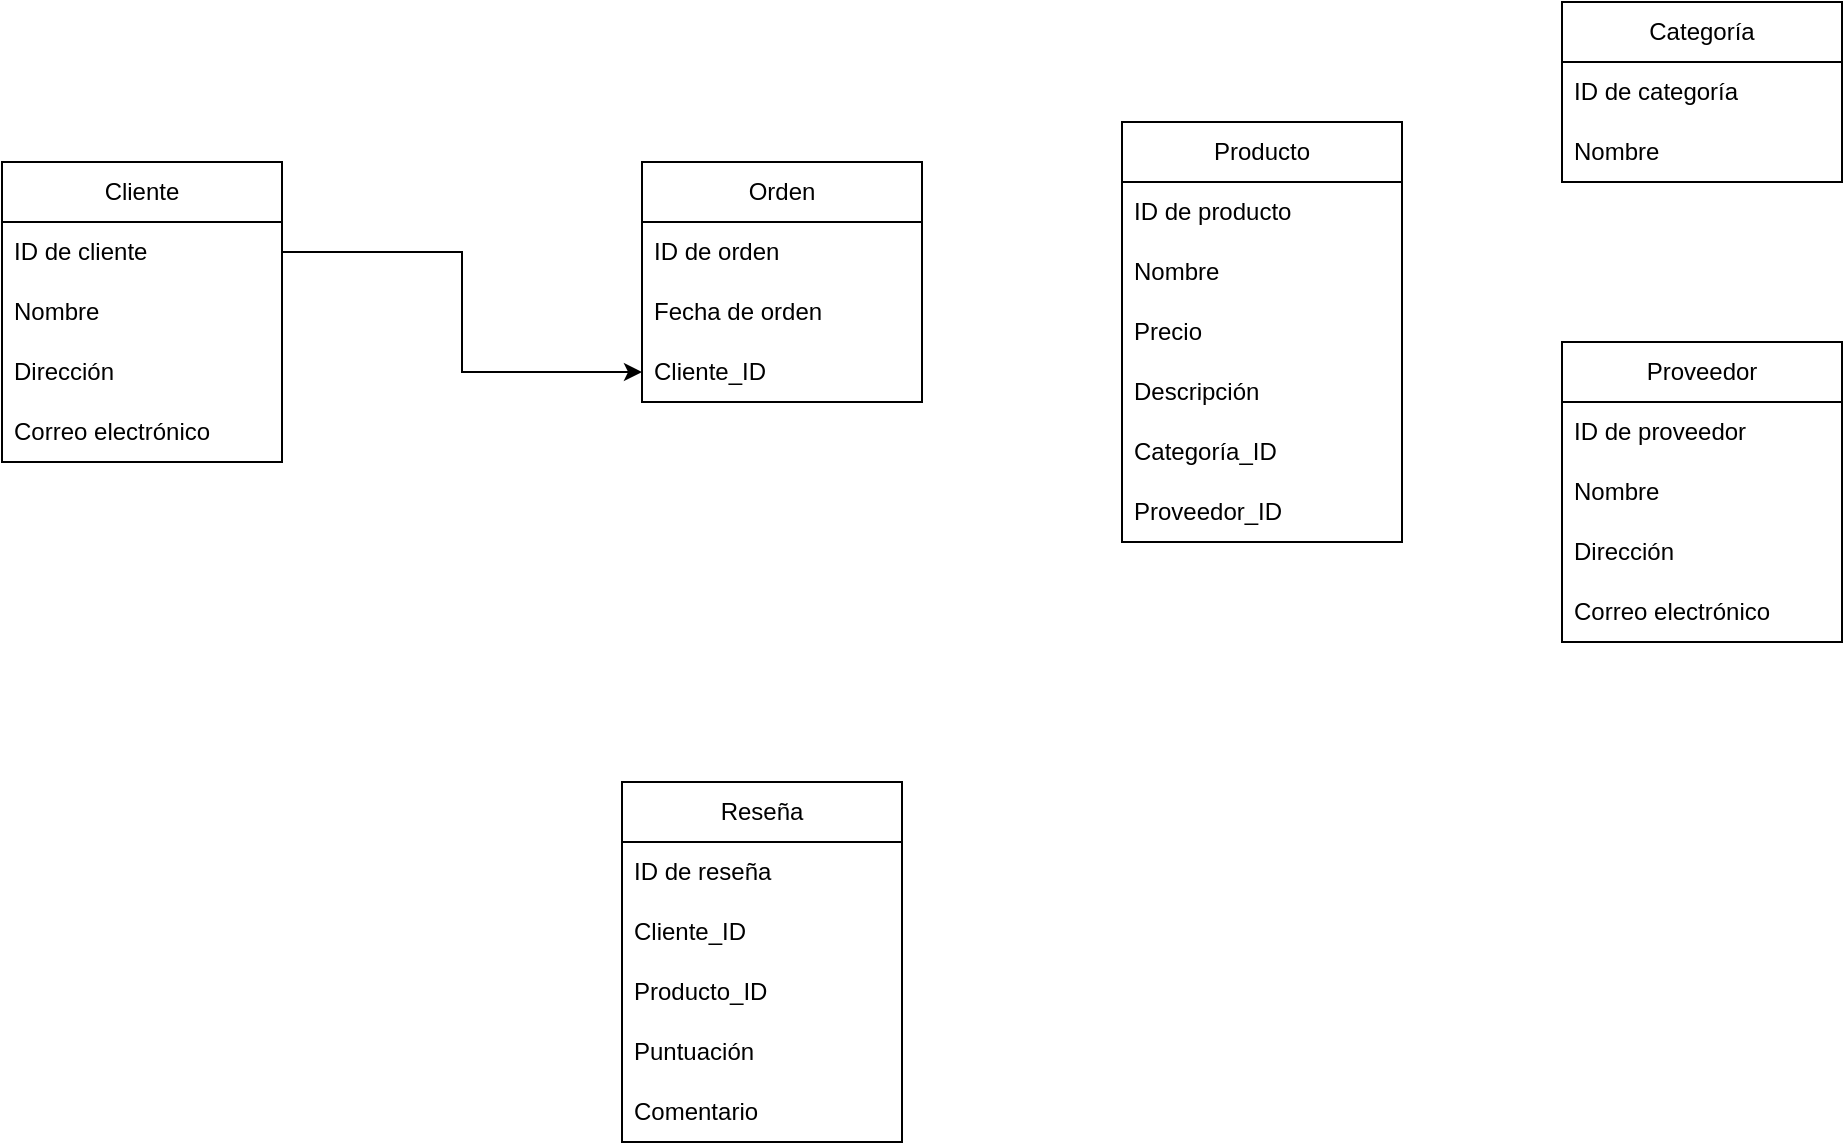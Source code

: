 <mxfile version="22.0.8" type="github">
  <diagram name="Página-1" id="e0zOhhe2q89WlAOP9Lz5">
    <mxGraphModel dx="2213" dy="717" grid="1" gridSize="10" guides="1" tooltips="1" connect="1" arrows="1" fold="1" page="1" pageScale="1" pageWidth="827" pageHeight="1169" math="0" shadow="0">
      <root>
        <mxCell id="0" />
        <mxCell id="1" parent="0" />
        <mxCell id="TwKOqNbLl68khriAdc0d-2" value="Cliente" style="swimlane;fontStyle=0;childLayout=stackLayout;horizontal=1;startSize=30;horizontalStack=0;resizeParent=1;resizeParentMax=0;resizeLast=0;collapsible=1;marginBottom=0;whiteSpace=wrap;html=1;" vertex="1" parent="1">
          <mxGeometry x="-240" y="240" width="140" height="150" as="geometry">
            <mxRectangle x="340" y="200" width="80" height="30" as="alternateBounds" />
          </mxGeometry>
        </mxCell>
        <mxCell id="TwKOqNbLl68khriAdc0d-3" value="ID de cliente" style="text;strokeColor=none;fillColor=none;align=left;verticalAlign=middle;spacingLeft=4;spacingRight=4;overflow=hidden;points=[[0,0.5],[1,0.5]];portConstraint=eastwest;rotatable=0;whiteSpace=wrap;html=1;" vertex="1" parent="TwKOqNbLl68khriAdc0d-2">
          <mxGeometry y="30" width="140" height="30" as="geometry" />
        </mxCell>
        <mxCell id="TwKOqNbLl68khriAdc0d-4" value="Nombre" style="text;strokeColor=none;fillColor=none;align=left;verticalAlign=middle;spacingLeft=4;spacingRight=4;overflow=hidden;points=[[0,0.5],[1,0.5]];portConstraint=eastwest;rotatable=0;whiteSpace=wrap;html=1;" vertex="1" parent="TwKOqNbLl68khriAdc0d-2">
          <mxGeometry y="60" width="140" height="30" as="geometry" />
        </mxCell>
        <mxCell id="TwKOqNbLl68khriAdc0d-5" value="Dirección" style="text;strokeColor=none;fillColor=none;align=left;verticalAlign=middle;spacingLeft=4;spacingRight=4;overflow=hidden;points=[[0,0.5],[1,0.5]];portConstraint=eastwest;rotatable=0;whiteSpace=wrap;html=1;" vertex="1" parent="TwKOqNbLl68khriAdc0d-2">
          <mxGeometry y="90" width="140" height="30" as="geometry" />
        </mxCell>
        <mxCell id="TwKOqNbLl68khriAdc0d-11" value="Correo electrónico" style="text;strokeColor=none;fillColor=none;align=left;verticalAlign=middle;spacingLeft=4;spacingRight=4;overflow=hidden;points=[[0,0.5],[1,0.5]];portConstraint=eastwest;rotatable=0;whiteSpace=wrap;html=1;" vertex="1" parent="TwKOqNbLl68khriAdc0d-2">
          <mxGeometry y="120" width="140" height="30" as="geometry" />
        </mxCell>
        <mxCell id="TwKOqNbLl68khriAdc0d-12" value="Categoría" style="swimlane;fontStyle=0;childLayout=stackLayout;horizontal=1;startSize=30;horizontalStack=0;resizeParent=1;resizeParentMax=0;resizeLast=0;collapsible=1;marginBottom=0;whiteSpace=wrap;html=1;" vertex="1" parent="1">
          <mxGeometry x="540" y="160" width="140" height="90" as="geometry">
            <mxRectangle x="180" y="40" width="80" height="30" as="alternateBounds" />
          </mxGeometry>
        </mxCell>
        <mxCell id="TwKOqNbLl68khriAdc0d-13" value="ID de categoría" style="text;strokeColor=none;fillColor=none;align=left;verticalAlign=middle;spacingLeft=4;spacingRight=4;overflow=hidden;points=[[0,0.5],[1,0.5]];portConstraint=eastwest;rotatable=0;whiteSpace=wrap;html=1;" vertex="1" parent="TwKOqNbLl68khriAdc0d-12">
          <mxGeometry y="30" width="140" height="30" as="geometry" />
        </mxCell>
        <mxCell id="TwKOqNbLl68khriAdc0d-14" value="Nombre" style="text;strokeColor=none;fillColor=none;align=left;verticalAlign=middle;spacingLeft=4;spacingRight=4;overflow=hidden;points=[[0,0.5],[1,0.5]];portConstraint=eastwest;rotatable=0;whiteSpace=wrap;html=1;" vertex="1" parent="TwKOqNbLl68khriAdc0d-12">
          <mxGeometry y="60" width="140" height="30" as="geometry" />
        </mxCell>
        <mxCell id="TwKOqNbLl68khriAdc0d-33" value="Orden" style="swimlane;fontStyle=0;childLayout=stackLayout;horizontal=1;startSize=30;horizontalStack=0;resizeParent=1;resizeParentMax=0;resizeLast=0;collapsible=1;marginBottom=0;whiteSpace=wrap;html=1;" vertex="1" parent="1">
          <mxGeometry x="80" y="240" width="140" height="120" as="geometry">
            <mxRectangle x="340" y="200" width="80" height="30" as="alternateBounds" />
          </mxGeometry>
        </mxCell>
        <mxCell id="TwKOqNbLl68khriAdc0d-34" value="ID de orden" style="text;strokeColor=none;fillColor=none;align=left;verticalAlign=middle;spacingLeft=4;spacingRight=4;overflow=hidden;points=[[0,0.5],[1,0.5]];portConstraint=eastwest;rotatable=0;whiteSpace=wrap;html=1;" vertex="1" parent="TwKOqNbLl68khriAdc0d-33">
          <mxGeometry y="30" width="140" height="30" as="geometry" />
        </mxCell>
        <mxCell id="TwKOqNbLl68khriAdc0d-35" value="Fecha de orden" style="text;strokeColor=none;fillColor=none;align=left;verticalAlign=middle;spacingLeft=4;spacingRight=4;overflow=hidden;points=[[0,0.5],[1,0.5]];portConstraint=eastwest;rotatable=0;whiteSpace=wrap;html=1;" vertex="1" parent="TwKOqNbLl68khriAdc0d-33">
          <mxGeometry y="60" width="140" height="30" as="geometry" />
        </mxCell>
        <mxCell id="TwKOqNbLl68khriAdc0d-36" value="Cliente_ID" style="text;strokeColor=none;fillColor=none;align=left;verticalAlign=middle;spacingLeft=4;spacingRight=4;overflow=hidden;points=[[0,0.5],[1,0.5]];portConstraint=eastwest;rotatable=0;whiteSpace=wrap;html=1;" vertex="1" parent="TwKOqNbLl68khriAdc0d-33">
          <mxGeometry y="90" width="140" height="30" as="geometry" />
        </mxCell>
        <mxCell id="TwKOqNbLl68khriAdc0d-40" value="Producto" style="swimlane;fontStyle=0;childLayout=stackLayout;horizontal=1;startSize=30;horizontalStack=0;resizeParent=1;resizeParentMax=0;resizeLast=0;collapsible=1;marginBottom=0;whiteSpace=wrap;html=1;" vertex="1" parent="1">
          <mxGeometry x="320" y="220" width="140" height="210" as="geometry">
            <mxRectangle x="180" y="40" width="80" height="30" as="alternateBounds" />
          </mxGeometry>
        </mxCell>
        <mxCell id="TwKOqNbLl68khriAdc0d-41" value="ID de producto" style="text;strokeColor=none;fillColor=none;align=left;verticalAlign=middle;spacingLeft=4;spacingRight=4;overflow=hidden;points=[[0,0.5],[1,0.5]];portConstraint=eastwest;rotatable=0;whiteSpace=wrap;html=1;" vertex="1" parent="TwKOqNbLl68khriAdc0d-40">
          <mxGeometry y="30" width="140" height="30" as="geometry" />
        </mxCell>
        <mxCell id="TwKOqNbLl68khriAdc0d-42" value="Nombre" style="text;strokeColor=none;fillColor=none;align=left;verticalAlign=middle;spacingLeft=4;spacingRight=4;overflow=hidden;points=[[0,0.5],[1,0.5]];portConstraint=eastwest;rotatable=0;whiteSpace=wrap;html=1;" vertex="1" parent="TwKOqNbLl68khriAdc0d-40">
          <mxGeometry y="60" width="140" height="30" as="geometry" />
        </mxCell>
        <mxCell id="TwKOqNbLl68khriAdc0d-43" value="Precio" style="text;strokeColor=none;fillColor=none;align=left;verticalAlign=middle;spacingLeft=4;spacingRight=4;overflow=hidden;points=[[0,0.5],[1,0.5]];portConstraint=eastwest;rotatable=0;whiteSpace=wrap;html=1;" vertex="1" parent="TwKOqNbLl68khriAdc0d-40">
          <mxGeometry y="90" width="140" height="30" as="geometry" />
        </mxCell>
        <mxCell id="TwKOqNbLl68khriAdc0d-44" value="Descripción" style="text;strokeColor=none;fillColor=none;align=left;verticalAlign=middle;spacingLeft=4;spacingRight=4;overflow=hidden;points=[[0,0.5],[1,0.5]];portConstraint=eastwest;rotatable=0;whiteSpace=wrap;html=1;" vertex="1" parent="TwKOqNbLl68khriAdc0d-40">
          <mxGeometry y="120" width="140" height="30" as="geometry" />
        </mxCell>
        <mxCell id="TwKOqNbLl68khriAdc0d-45" value="Categoría_ID" style="text;strokeColor=none;fillColor=none;align=left;verticalAlign=middle;spacingLeft=4;spacingRight=4;overflow=hidden;points=[[0,0.5],[1,0.5]];portConstraint=eastwest;rotatable=0;whiteSpace=wrap;html=1;" vertex="1" parent="TwKOqNbLl68khriAdc0d-40">
          <mxGeometry y="150" width="140" height="30" as="geometry" />
        </mxCell>
        <mxCell id="TwKOqNbLl68khriAdc0d-46" value="Proveedor_ID" style="text;strokeColor=none;fillColor=none;align=left;verticalAlign=middle;spacingLeft=4;spacingRight=4;overflow=hidden;points=[[0,0.5],[1,0.5]];portConstraint=eastwest;rotatable=0;whiteSpace=wrap;html=1;" vertex="1" parent="TwKOqNbLl68khriAdc0d-40">
          <mxGeometry y="180" width="140" height="30" as="geometry" />
        </mxCell>
        <mxCell id="TwKOqNbLl68khriAdc0d-47" value="Proveedor" style="swimlane;fontStyle=0;childLayout=stackLayout;horizontal=1;startSize=30;horizontalStack=0;resizeParent=1;resizeParentMax=0;resizeLast=0;collapsible=1;marginBottom=0;whiteSpace=wrap;html=1;" vertex="1" parent="1">
          <mxGeometry x="540" y="330" width="140" height="150" as="geometry">
            <mxRectangle x="180" y="40" width="80" height="30" as="alternateBounds" />
          </mxGeometry>
        </mxCell>
        <mxCell id="TwKOqNbLl68khriAdc0d-48" value="ID de proveedor" style="text;strokeColor=none;fillColor=none;align=left;verticalAlign=middle;spacingLeft=4;spacingRight=4;overflow=hidden;points=[[0,0.5],[1,0.5]];portConstraint=eastwest;rotatable=0;whiteSpace=wrap;html=1;" vertex="1" parent="TwKOqNbLl68khriAdc0d-47">
          <mxGeometry y="30" width="140" height="30" as="geometry" />
        </mxCell>
        <mxCell id="TwKOqNbLl68khriAdc0d-49" value="Nombre" style="text;strokeColor=none;fillColor=none;align=left;verticalAlign=middle;spacingLeft=4;spacingRight=4;overflow=hidden;points=[[0,0.5],[1,0.5]];portConstraint=eastwest;rotatable=0;whiteSpace=wrap;html=1;" vertex="1" parent="TwKOqNbLl68khriAdc0d-47">
          <mxGeometry y="60" width="140" height="30" as="geometry" />
        </mxCell>
        <mxCell id="TwKOqNbLl68khriAdc0d-50" value="Dirección" style="text;strokeColor=none;fillColor=none;align=left;verticalAlign=middle;spacingLeft=4;spacingRight=4;overflow=hidden;points=[[0,0.5],[1,0.5]];portConstraint=eastwest;rotatable=0;whiteSpace=wrap;html=1;" vertex="1" parent="TwKOqNbLl68khriAdc0d-47">
          <mxGeometry y="90" width="140" height="30" as="geometry" />
        </mxCell>
        <mxCell id="TwKOqNbLl68khriAdc0d-51" value="Correo electrónico" style="text;strokeColor=none;fillColor=none;align=left;verticalAlign=middle;spacingLeft=4;spacingRight=4;overflow=hidden;points=[[0,0.5],[1,0.5]];portConstraint=eastwest;rotatable=0;whiteSpace=wrap;html=1;" vertex="1" parent="TwKOqNbLl68khriAdc0d-47">
          <mxGeometry y="120" width="140" height="30" as="geometry" />
        </mxCell>
        <mxCell id="TwKOqNbLl68khriAdc0d-54" value="Reseña" style="swimlane;fontStyle=0;childLayout=stackLayout;horizontal=1;startSize=30;horizontalStack=0;resizeParent=1;resizeParentMax=0;resizeLast=0;collapsible=1;marginBottom=0;whiteSpace=wrap;html=1;" vertex="1" parent="1">
          <mxGeometry x="70" y="550" width="140" height="180" as="geometry">
            <mxRectangle x="180" y="40" width="80" height="30" as="alternateBounds" />
          </mxGeometry>
        </mxCell>
        <mxCell id="TwKOqNbLl68khriAdc0d-55" value="ID de reseña" style="text;strokeColor=none;fillColor=none;align=left;verticalAlign=middle;spacingLeft=4;spacingRight=4;overflow=hidden;points=[[0,0.5],[1,0.5]];portConstraint=eastwest;rotatable=0;whiteSpace=wrap;html=1;" vertex="1" parent="TwKOqNbLl68khriAdc0d-54">
          <mxGeometry y="30" width="140" height="30" as="geometry" />
        </mxCell>
        <mxCell id="TwKOqNbLl68khriAdc0d-56" value="Cliente_ID" style="text;strokeColor=none;fillColor=none;align=left;verticalAlign=middle;spacingLeft=4;spacingRight=4;overflow=hidden;points=[[0,0.5],[1,0.5]];portConstraint=eastwest;rotatable=0;whiteSpace=wrap;html=1;" vertex="1" parent="TwKOqNbLl68khriAdc0d-54">
          <mxGeometry y="60" width="140" height="30" as="geometry" />
        </mxCell>
        <mxCell id="TwKOqNbLl68khriAdc0d-57" value="Producto_ID" style="text;strokeColor=none;fillColor=none;align=left;verticalAlign=middle;spacingLeft=4;spacingRight=4;overflow=hidden;points=[[0,0.5],[1,0.5]];portConstraint=eastwest;rotatable=0;whiteSpace=wrap;html=1;" vertex="1" parent="TwKOqNbLl68khriAdc0d-54">
          <mxGeometry y="90" width="140" height="30" as="geometry" />
        </mxCell>
        <mxCell id="TwKOqNbLl68khriAdc0d-58" value="Puntuación" style="text;strokeColor=none;fillColor=none;align=left;verticalAlign=middle;spacingLeft=4;spacingRight=4;overflow=hidden;points=[[0,0.5],[1,0.5]];portConstraint=eastwest;rotatable=0;whiteSpace=wrap;html=1;" vertex="1" parent="TwKOqNbLl68khriAdc0d-54">
          <mxGeometry y="120" width="140" height="30" as="geometry" />
        </mxCell>
        <mxCell id="TwKOqNbLl68khriAdc0d-59" value="Comentario" style="text;strokeColor=none;fillColor=none;align=left;verticalAlign=middle;spacingLeft=4;spacingRight=4;overflow=hidden;points=[[0,0.5],[1,0.5]];portConstraint=eastwest;rotatable=0;whiteSpace=wrap;html=1;" vertex="1" parent="TwKOqNbLl68khriAdc0d-54">
          <mxGeometry y="150" width="140" height="30" as="geometry" />
        </mxCell>
        <mxCell id="TwKOqNbLl68khriAdc0d-63" style="edgeStyle=orthogonalEdgeStyle;rounded=0;orthogonalLoop=1;jettySize=auto;html=1;" edge="1" parent="1" source="TwKOqNbLl68khriAdc0d-3" target="TwKOqNbLl68khriAdc0d-36">
          <mxGeometry relative="1" as="geometry" />
        </mxCell>
      </root>
    </mxGraphModel>
  </diagram>
</mxfile>
